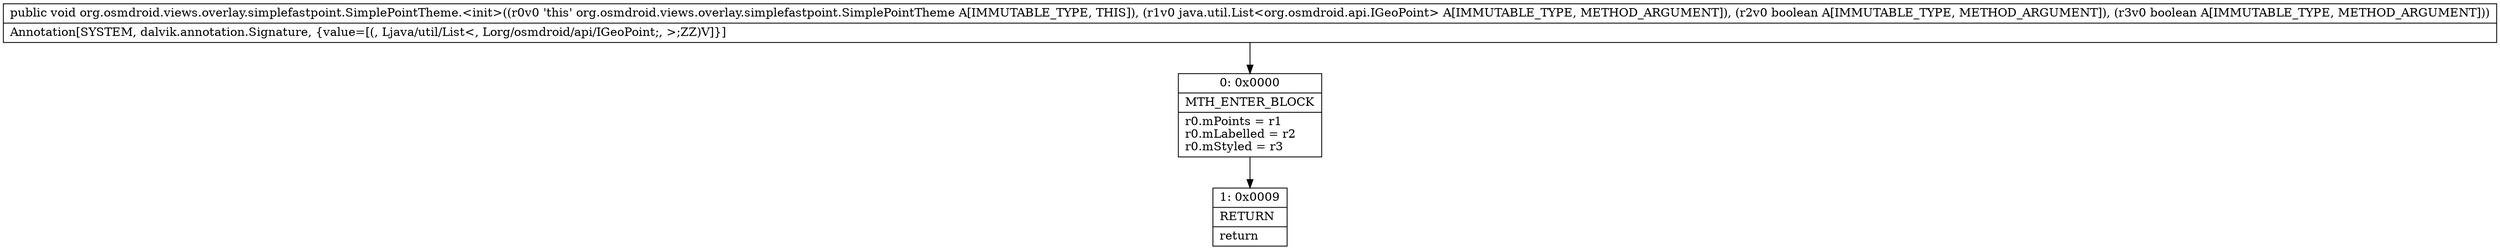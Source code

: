 digraph "CFG fororg.osmdroid.views.overlay.simplefastpoint.SimplePointTheme.\<init\>(Ljava\/util\/List;ZZ)V" {
Node_0 [shape=record,label="{0\:\ 0x0000|MTH_ENTER_BLOCK\l|r0.mPoints = r1\lr0.mLabelled = r2\lr0.mStyled = r3\l}"];
Node_1 [shape=record,label="{1\:\ 0x0009|RETURN\l|return\l}"];
MethodNode[shape=record,label="{public void org.osmdroid.views.overlay.simplefastpoint.SimplePointTheme.\<init\>((r0v0 'this' org.osmdroid.views.overlay.simplefastpoint.SimplePointTheme A[IMMUTABLE_TYPE, THIS]), (r1v0 java.util.List\<org.osmdroid.api.IGeoPoint\> A[IMMUTABLE_TYPE, METHOD_ARGUMENT]), (r2v0 boolean A[IMMUTABLE_TYPE, METHOD_ARGUMENT]), (r3v0 boolean A[IMMUTABLE_TYPE, METHOD_ARGUMENT]))  | Annotation[SYSTEM, dalvik.annotation.Signature, \{value=[(, Ljava\/util\/List\<, Lorg\/osmdroid\/api\/IGeoPoint;, \>;ZZ)V]\}]\l}"];
MethodNode -> Node_0;
Node_0 -> Node_1;
}

